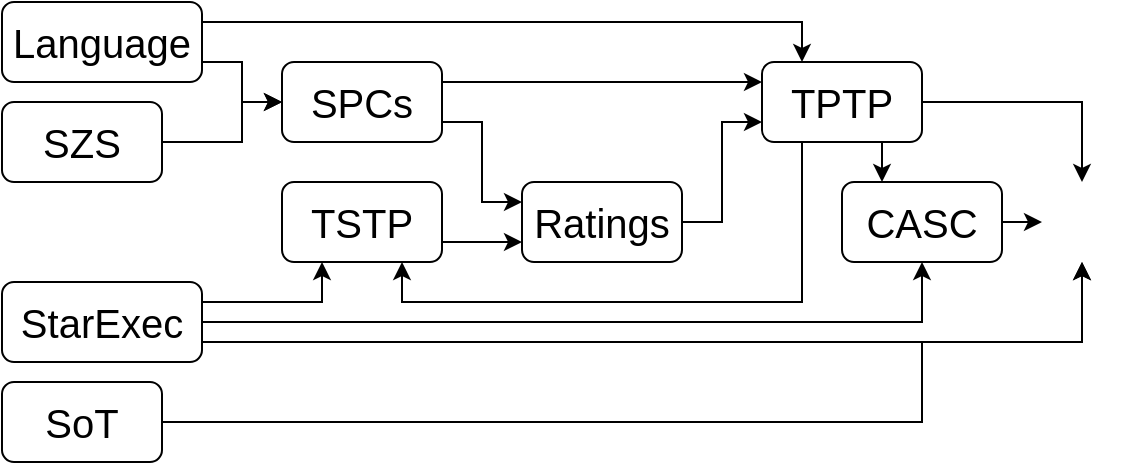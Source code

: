 <mxfile version="23.0.2" type="device">
  <diagram name="Page-1" id="uqgvIvUCK6CzbPvATyQK">
    <mxGraphModel dx="768" dy="589" grid="1" gridSize="10" guides="1" tooltips="1" connect="1" arrows="1" fold="1" page="1" pageScale="1" pageWidth="1100" pageHeight="850" math="0" shadow="0">
      <root>
        <mxCell id="0" />
        <mxCell id="1" parent="0" />
        <mxCell id="HshRdWOyy7-usdvPD1zY-7" value="" style="group" parent="1" vertex="1" connectable="0">
          <mxGeometry x="540" y="190" width="80" height="40" as="geometry" />
        </mxCell>
        <mxCell id="HshRdWOyy7-usdvPD1zY-4" value="" style="rounded=1;whiteSpace=wrap;html=1;" parent="HshRdWOyy7-usdvPD1zY-7" vertex="1">
          <mxGeometry width="80" height="40" as="geometry" />
        </mxCell>
        <mxCell id="HshRdWOyy7-usdvPD1zY-6" value="&lt;font style=&quot;font-size: 20px;&quot;&gt;CASC&lt;/font&gt;" style="text;html=1;strokeColor=none;fillColor=none;align=center;verticalAlign=middle;whiteSpace=wrap;rounded=0;" parent="HshRdWOyy7-usdvPD1zY-7" vertex="1">
          <mxGeometry x="10" y="5" width="60" height="30" as="geometry" />
        </mxCell>
        <mxCell id="HshRdWOyy7-usdvPD1zY-8" value="" style="group" parent="1" vertex="1" connectable="0">
          <mxGeometry x="260" y="190" width="80" height="40" as="geometry" />
        </mxCell>
        <mxCell id="HshRdWOyy7-usdvPD1zY-9" value="" style="rounded=1;whiteSpace=wrap;html=1;" parent="HshRdWOyy7-usdvPD1zY-8" vertex="1">
          <mxGeometry width="80" height="40" as="geometry" />
        </mxCell>
        <mxCell id="HshRdWOyy7-usdvPD1zY-10" value="&lt;font style=&quot;font-size: 20px;&quot;&gt;TSTP&lt;/font&gt;" style="text;html=1;strokeColor=none;fillColor=none;align=center;verticalAlign=middle;whiteSpace=wrap;rounded=0;" parent="HshRdWOyy7-usdvPD1zY-8" vertex="1">
          <mxGeometry x="10" y="5" width="60" height="30" as="geometry" />
        </mxCell>
        <mxCell id="HshRdWOyy7-usdvPD1zY-11" value="" style="group" parent="1" vertex="1" connectable="0">
          <mxGeometry x="500" y="130" width="80" height="40" as="geometry" />
        </mxCell>
        <mxCell id="HshRdWOyy7-usdvPD1zY-12" value="" style="rounded=1;whiteSpace=wrap;html=1;" parent="HshRdWOyy7-usdvPD1zY-11" vertex="1">
          <mxGeometry width="80" height="40" as="geometry" />
        </mxCell>
        <mxCell id="HshRdWOyy7-usdvPD1zY-13" value="&lt;font style=&quot;font-size: 20px;&quot;&gt;TPTP&lt;/font&gt;" style="text;html=1;strokeColor=none;fillColor=none;align=center;verticalAlign=middle;whiteSpace=wrap;rounded=0;" parent="HshRdWOyy7-usdvPD1zY-11" vertex="1">
          <mxGeometry x="10" y="5" width="60" height="30" as="geometry" />
        </mxCell>
        <mxCell id="HshRdWOyy7-usdvPD1zY-14" value="" style="group" parent="1" vertex="1" connectable="0">
          <mxGeometry x="380" y="190" width="80" height="40" as="geometry" />
        </mxCell>
        <mxCell id="HshRdWOyy7-usdvPD1zY-15" value="" style="rounded=1;whiteSpace=wrap;html=1;" parent="HshRdWOyy7-usdvPD1zY-14" vertex="1">
          <mxGeometry width="80" height="40" as="geometry" />
        </mxCell>
        <mxCell id="HshRdWOyy7-usdvPD1zY-16" value="&lt;font style=&quot;font-size: 20px;&quot;&gt;Ratings&lt;/font&gt;" style="text;html=1;strokeColor=none;fillColor=none;align=center;verticalAlign=middle;whiteSpace=wrap;rounded=0;" parent="HshRdWOyy7-usdvPD1zY-14" vertex="1">
          <mxGeometry x="10" y="5" width="60" height="30" as="geometry" />
        </mxCell>
        <mxCell id="HshRdWOyy7-usdvPD1zY-17" value="" style="group" parent="1" vertex="1" connectable="0">
          <mxGeometry x="120" y="100" width="100" height="40" as="geometry" />
        </mxCell>
        <mxCell id="HshRdWOyy7-usdvPD1zY-18" value="" style="rounded=1;whiteSpace=wrap;html=1;" parent="HshRdWOyy7-usdvPD1zY-17" vertex="1">
          <mxGeometry width="100" height="40" as="geometry" />
        </mxCell>
        <mxCell id="HshRdWOyy7-usdvPD1zY-19" value="&lt;font style=&quot;font-size: 20px;&quot;&gt;Language&lt;/font&gt;" style="text;html=1;strokeColor=none;fillColor=none;align=center;verticalAlign=middle;whiteSpace=wrap;rounded=0;" parent="HshRdWOyy7-usdvPD1zY-17" vertex="1">
          <mxGeometry x="20" y="5" width="60" height="30" as="geometry" />
        </mxCell>
        <mxCell id="HshRdWOyy7-usdvPD1zY-20" value="" style="group" parent="1" vertex="1" connectable="0">
          <mxGeometry x="120" y="290" width="80" height="40" as="geometry" />
        </mxCell>
        <mxCell id="HshRdWOyy7-usdvPD1zY-21" value="" style="rounded=1;whiteSpace=wrap;html=1;" parent="HshRdWOyy7-usdvPD1zY-20" vertex="1">
          <mxGeometry width="80" height="40" as="geometry" />
        </mxCell>
        <mxCell id="HshRdWOyy7-usdvPD1zY-22" value="&lt;font style=&quot;font-size: 20px;&quot;&gt;SoT&lt;/font&gt;" style="text;html=1;strokeColor=none;fillColor=none;align=center;verticalAlign=middle;whiteSpace=wrap;rounded=0;" parent="HshRdWOyy7-usdvPD1zY-20" vertex="1">
          <mxGeometry x="10" y="5" width="60" height="30" as="geometry" />
        </mxCell>
        <mxCell id="HshRdWOyy7-usdvPD1zY-23" value="" style="group" parent="1" vertex="1" connectable="0">
          <mxGeometry x="260" y="130" width="80" height="40" as="geometry" />
        </mxCell>
        <mxCell id="HshRdWOyy7-usdvPD1zY-24" value="" style="rounded=1;whiteSpace=wrap;html=1;" parent="HshRdWOyy7-usdvPD1zY-23" vertex="1">
          <mxGeometry width="80" height="40" as="geometry" />
        </mxCell>
        <mxCell id="HshRdWOyy7-usdvPD1zY-25" value="&lt;font style=&quot;font-size: 20px;&quot;&gt;SPCs&lt;/font&gt;" style="text;html=1;strokeColor=none;fillColor=none;align=center;verticalAlign=middle;whiteSpace=wrap;rounded=0;" parent="HshRdWOyy7-usdvPD1zY-23" vertex="1">
          <mxGeometry x="10" y="5" width="60" height="30" as="geometry" />
        </mxCell>
        <mxCell id="HshRdWOyy7-usdvPD1zY-26" value="" style="group" parent="1" vertex="1" connectable="0">
          <mxGeometry x="120" y="150" width="80" height="40" as="geometry" />
        </mxCell>
        <mxCell id="HshRdWOyy7-usdvPD1zY-27" value="" style="rounded=1;whiteSpace=wrap;html=1;" parent="HshRdWOyy7-usdvPD1zY-26" vertex="1">
          <mxGeometry width="80" height="40" as="geometry" />
        </mxCell>
        <mxCell id="HshRdWOyy7-usdvPD1zY-28" value="&lt;font style=&quot;font-size: 20px;&quot;&gt;SZS&lt;/font&gt;" style="text;html=1;strokeColor=none;fillColor=none;align=center;verticalAlign=middle;whiteSpace=wrap;rounded=0;" parent="HshRdWOyy7-usdvPD1zY-26" vertex="1">
          <mxGeometry x="10" y="5" width="60" height="30" as="geometry" />
        </mxCell>
        <mxCell id="HshRdWOyy7-usdvPD1zY-33" value="" style="group" parent="1" vertex="1" connectable="0">
          <mxGeometry x="120" y="240" width="100" height="40" as="geometry" />
        </mxCell>
        <mxCell id="HshRdWOyy7-usdvPD1zY-31" value="" style="rounded=1;whiteSpace=wrap;html=1;" parent="HshRdWOyy7-usdvPD1zY-33" vertex="1">
          <mxGeometry width="100" height="40" as="geometry" />
        </mxCell>
        <mxCell id="HshRdWOyy7-usdvPD1zY-32" value="&lt;font style=&quot;font-size: 20px;&quot;&gt;StarExec&lt;/font&gt;" style="text;html=1;strokeColor=none;fillColor=none;align=center;verticalAlign=middle;whiteSpace=wrap;rounded=0;" parent="HshRdWOyy7-usdvPD1zY-33" vertex="1">
          <mxGeometry x="20" y="5" width="60" height="30" as="geometry" />
        </mxCell>
        <mxCell id="HshRdWOyy7-usdvPD1zY-38" style="edgeStyle=orthogonalEdgeStyle;rounded=0;orthogonalLoop=1;jettySize=auto;html=1;exitX=1;exitY=0.5;exitDx=0;exitDy=0;entryX=0.25;entryY=1;entryDx=0;entryDy=0;" parent="1" source="HshRdWOyy7-usdvPD1zY-31" target="HshRdWOyy7-usdvPD1zY-9" edge="1">
          <mxGeometry relative="1" as="geometry">
            <Array as="points">
              <mxPoint x="220" y="250" />
              <mxPoint x="280" y="250" />
            </Array>
          </mxGeometry>
        </mxCell>
        <mxCell id="HshRdWOyy7-usdvPD1zY-39" style="edgeStyle=orthogonalEdgeStyle;rounded=0;orthogonalLoop=1;jettySize=auto;html=1;exitX=1;exitY=0.5;exitDx=0;exitDy=0;" parent="1" edge="1">
          <mxGeometry relative="1" as="geometry">
            <mxPoint x="220" y="255" as="sourcePoint" />
            <mxPoint x="580" y="230" as="targetPoint" />
            <Array as="points">
              <mxPoint x="220" y="260" />
              <mxPoint x="580" y="260" />
              <mxPoint x="580" y="230" />
            </Array>
          </mxGeometry>
        </mxCell>
        <mxCell id="HshRdWOyy7-usdvPD1zY-43" style="edgeStyle=orthogonalEdgeStyle;rounded=0;orthogonalLoop=1;jettySize=auto;html=1;exitX=1;exitY=0.5;exitDx=0;exitDy=0;entryX=0.25;entryY=0;entryDx=0;entryDy=0;" parent="1" source="HshRdWOyy7-usdvPD1zY-18" target="HshRdWOyy7-usdvPD1zY-12" edge="1">
          <mxGeometry relative="1" as="geometry">
            <mxPoint x="280" y="120" as="sourcePoint" />
            <mxPoint x="500" y="120" as="targetPoint" />
            <Array as="points">
              <mxPoint x="220" y="110" />
              <mxPoint x="520" y="110" />
            </Array>
          </mxGeometry>
        </mxCell>
        <mxCell id="HshRdWOyy7-usdvPD1zY-48" style="edgeStyle=orthogonalEdgeStyle;rounded=0;orthogonalLoop=1;jettySize=auto;html=1;exitX=0.75;exitY=1;exitDx=0;exitDy=0;entryX=0.25;entryY=0;entryDx=0;entryDy=0;" parent="1" source="HshRdWOyy7-usdvPD1zY-12" target="HshRdWOyy7-usdvPD1zY-4" edge="1">
          <mxGeometry relative="1" as="geometry">
            <Array as="points">
              <mxPoint x="560" y="180" />
              <mxPoint x="560" y="180" />
            </Array>
          </mxGeometry>
        </mxCell>
        <mxCell id="HshRdWOyy7-usdvPD1zY-49" style="edgeStyle=orthogonalEdgeStyle;rounded=0;orthogonalLoop=1;jettySize=auto;html=1;exitX=1;exitY=0.5;exitDx=0;exitDy=0;" parent="1" source="HshRdWOyy7-usdvPD1zY-9" edge="1">
          <mxGeometry relative="1" as="geometry">
            <mxPoint x="380" y="220" as="targetPoint" />
            <Array as="points">
              <mxPoint x="340" y="220" />
              <mxPoint x="380" y="220" />
            </Array>
          </mxGeometry>
        </mxCell>
        <mxCell id="HshRdWOyy7-usdvPD1zY-51" style="edgeStyle=orthogonalEdgeStyle;rounded=0;orthogonalLoop=1;jettySize=auto;html=1;exitX=1;exitY=0.5;exitDx=0;exitDy=0;entryX=0;entryY=0.5;entryDx=0;entryDy=0;" parent="1" source="HshRdWOyy7-usdvPD1zY-18" target="HshRdWOyy7-usdvPD1zY-24" edge="1">
          <mxGeometry relative="1" as="geometry">
            <mxPoint x="250" y="160" as="targetPoint" />
            <Array as="points">
              <mxPoint x="220" y="130" />
              <mxPoint x="240" y="130" />
              <mxPoint x="240" y="150" />
            </Array>
          </mxGeometry>
        </mxCell>
        <mxCell id="HshRdWOyy7-usdvPD1zY-56" style="edgeStyle=orthogonalEdgeStyle;rounded=0;orthogonalLoop=1;jettySize=auto;html=1;exitX=1;exitY=0.5;exitDx=0;exitDy=0;entryX=0.5;entryY=1;entryDx=0;entryDy=0;" parent="1" target="HshRdWOyy7-usdvPD1zY-54" edge="1">
          <mxGeometry relative="1" as="geometry">
            <mxPoint x="660" y="240" as="targetPoint" />
            <Array as="points">
              <mxPoint x="200" y="310" />
              <mxPoint x="580" y="310" />
              <mxPoint x="580" y="270" />
              <mxPoint x="660" y="270" />
            </Array>
            <mxPoint x="200" y="320" as="sourcePoint" />
          </mxGeometry>
        </mxCell>
        <mxCell id="HshRdWOyy7-usdvPD1zY-63" style="edgeStyle=orthogonalEdgeStyle;rounded=0;orthogonalLoop=1;jettySize=auto;html=1;exitX=1;exitY=0.5;exitDx=0;exitDy=0;" parent="1" source="HshRdWOyy7-usdvPD1zY-27" target="HshRdWOyy7-usdvPD1zY-24" edge="1">
          <mxGeometry relative="1" as="geometry">
            <Array as="points">
              <mxPoint x="240" y="170" />
              <mxPoint x="240" y="150" />
            </Array>
          </mxGeometry>
        </mxCell>
        <mxCell id="HshRdWOyy7-usdvPD1zY-59" style="edgeStyle=orthogonalEdgeStyle;rounded=0;orthogonalLoop=1;jettySize=auto;html=1;exitX=1;exitY=0.5;exitDx=0;exitDy=0;entryX=0.5;entryY=0;entryDx=0;entryDy=0;" parent="1" source="HshRdWOyy7-usdvPD1zY-12" target="HshRdWOyy7-usdvPD1zY-54" edge="1">
          <mxGeometry relative="1" as="geometry">
            <mxPoint x="640.0" y="260" as="targetPoint" />
            <Array as="points">
              <mxPoint x="660" y="150" />
            </Array>
          </mxGeometry>
        </mxCell>
        <mxCell id="HshRdWOyy7-usdvPD1zY-64" style="edgeStyle=orthogonalEdgeStyle;rounded=0;orthogonalLoop=1;jettySize=auto;html=1;exitX=1;exitY=0.5;exitDx=0;exitDy=0;entryX=0;entryY=0.25;entryDx=0;entryDy=0;" parent="1" source="HshRdWOyy7-usdvPD1zY-24" edge="1" target="HshRdWOyy7-usdvPD1zY-15">
          <mxGeometry relative="1" as="geometry">
            <mxPoint x="400" y="190" as="targetPoint" />
            <Array as="points">
              <mxPoint x="340" y="160" />
              <mxPoint x="360" y="160" />
              <mxPoint x="360" y="200" />
            </Array>
          </mxGeometry>
        </mxCell>
        <mxCell id="HshRdWOyy7-usdvPD1zY-54" value="" style="shape=image;verticalLabelPosition=bottom;labelBackgroundColor=default;verticalAlign=top;aspect=fixed;imageAspect=0;image=https://www.svgheart.com/wp-content/uploads/2023/02/smiley-2_430-430-min.png;direction=east;" parent="1" vertex="1">
          <mxGeometry x="640" y="190" width="40" height="40" as="geometry" />
        </mxCell>
        <mxCell id="HshRdWOyy7-usdvPD1zY-71" style="edgeStyle=orthogonalEdgeStyle;rounded=0;orthogonalLoop=1;jettySize=auto;html=1;entryX=0.5;entryY=1;entryDx=0;entryDy=0;" parent="1" target="HshRdWOyy7-usdvPD1zY-54" edge="1">
          <mxGeometry relative="1" as="geometry">
            <Array as="points">
              <mxPoint x="660" y="270" />
            </Array>
            <mxPoint x="220" y="270" as="sourcePoint" />
            <mxPoint x="660" y="290" as="targetPoint" />
          </mxGeometry>
        </mxCell>
        <mxCell id="S1UkLQnfoMR8gj00tsSk-3" style="edgeStyle=orthogonalEdgeStyle;rounded=0;orthogonalLoop=1;jettySize=auto;html=1;exitX=0.25;exitY=1;exitDx=0;exitDy=0;entryX=0.75;entryY=1;entryDx=0;entryDy=0;" edge="1" parent="1" source="HshRdWOyy7-usdvPD1zY-12" target="HshRdWOyy7-usdvPD1zY-9">
          <mxGeometry relative="1" as="geometry" />
        </mxCell>
        <mxCell id="S1UkLQnfoMR8gj00tsSk-5" style="edgeStyle=orthogonalEdgeStyle;rounded=0;orthogonalLoop=1;jettySize=auto;html=1;exitX=1;exitY=0.5;exitDx=0;exitDy=0;" edge="1" parent="1" source="HshRdWOyy7-usdvPD1zY-24">
          <mxGeometry relative="1" as="geometry">
            <mxPoint x="500" y="140" as="targetPoint" />
            <Array as="points">
              <mxPoint x="340" y="140" />
              <mxPoint x="500" y="140" />
            </Array>
          </mxGeometry>
        </mxCell>
        <mxCell id="S1UkLQnfoMR8gj00tsSk-6" style="edgeStyle=orthogonalEdgeStyle;rounded=0;orthogonalLoop=1;jettySize=auto;html=1;exitX=1;exitY=0.5;exitDx=0;exitDy=0;entryX=0;entryY=0.75;entryDx=0;entryDy=0;" edge="1" parent="1" source="HshRdWOyy7-usdvPD1zY-15" target="HshRdWOyy7-usdvPD1zY-12">
          <mxGeometry relative="1" as="geometry">
            <Array as="points">
              <mxPoint x="480" y="210" />
              <mxPoint x="480" y="160" />
            </Array>
          </mxGeometry>
        </mxCell>
        <mxCell id="S1UkLQnfoMR8gj00tsSk-8" style="edgeStyle=orthogonalEdgeStyle;rounded=0;orthogonalLoop=1;jettySize=auto;html=1;exitX=1;exitY=0.5;exitDx=0;exitDy=0;entryX=0;entryY=0.5;entryDx=0;entryDy=0;" edge="1" parent="1" source="HshRdWOyy7-usdvPD1zY-4" target="HshRdWOyy7-usdvPD1zY-54">
          <mxGeometry relative="1" as="geometry" />
        </mxCell>
      </root>
    </mxGraphModel>
  </diagram>
</mxfile>
